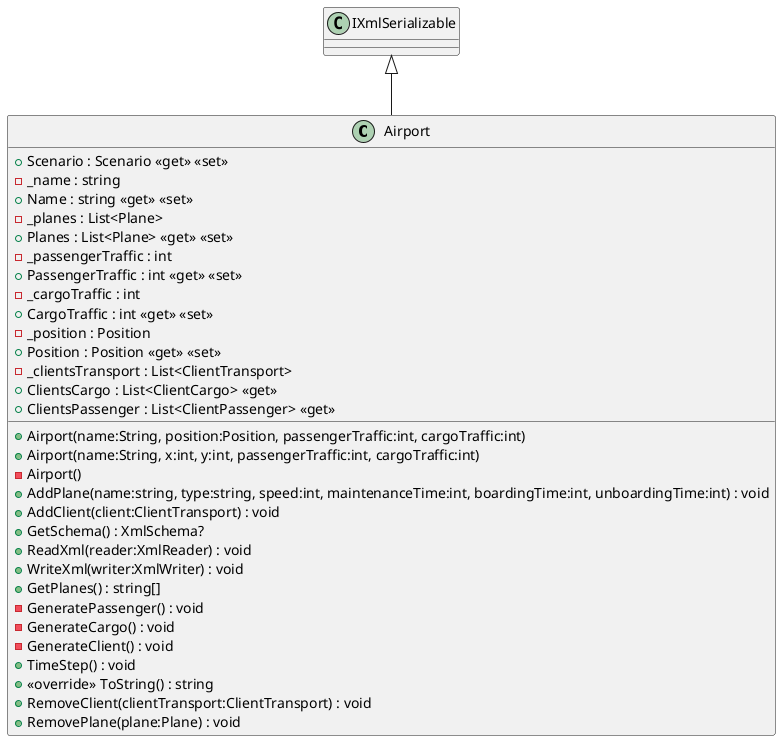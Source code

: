 @startuml
class Airport {
    + Scenario : Scenario <<get>> <<set>>
    - _name : string
    + Name : string <<get>> <<set>>
    - _planes : List<Plane>
    + Planes : List<Plane> <<get>> <<set>>
    - _passengerTraffic : int
    + PassengerTraffic : int <<get>> <<set>>
    - _cargoTraffic : int
    + CargoTraffic : int <<get>> <<set>>
    - _position : Position
    + Position : Position <<get>> <<set>>
    - _clientsTransport : List<ClientTransport>
    + ClientsCargo : List<ClientCargo> <<get>>
    + ClientsPassenger : List<ClientPassenger> <<get>>
    + Airport(name:String, position:Position, passengerTraffic:int, cargoTraffic:int)
    + Airport(name:String, x:int, y:int, passengerTraffic:int, cargoTraffic:int)
    - Airport()
    + AddPlane(name:string, type:string, speed:int, maintenanceTime:int, boardingTime:int, unboardingTime:int) : void
    + AddClient(client:ClientTransport) : void
    + GetSchema() : XmlSchema?
    + ReadXml(reader:XmlReader) : void
    + WriteXml(writer:XmlWriter) : void
    + GetPlanes() : string[]
    - GeneratePassenger() : void
    - GenerateCargo() : void
    - GenerateClient() : void
    + TimeStep() : void
    + <<override>> ToString() : string
    + RemoveClient(clientTransport:ClientTransport) : void
    + RemovePlane(plane:Plane) : void
}
IXmlSerializable <|-- Airport
@enduml

